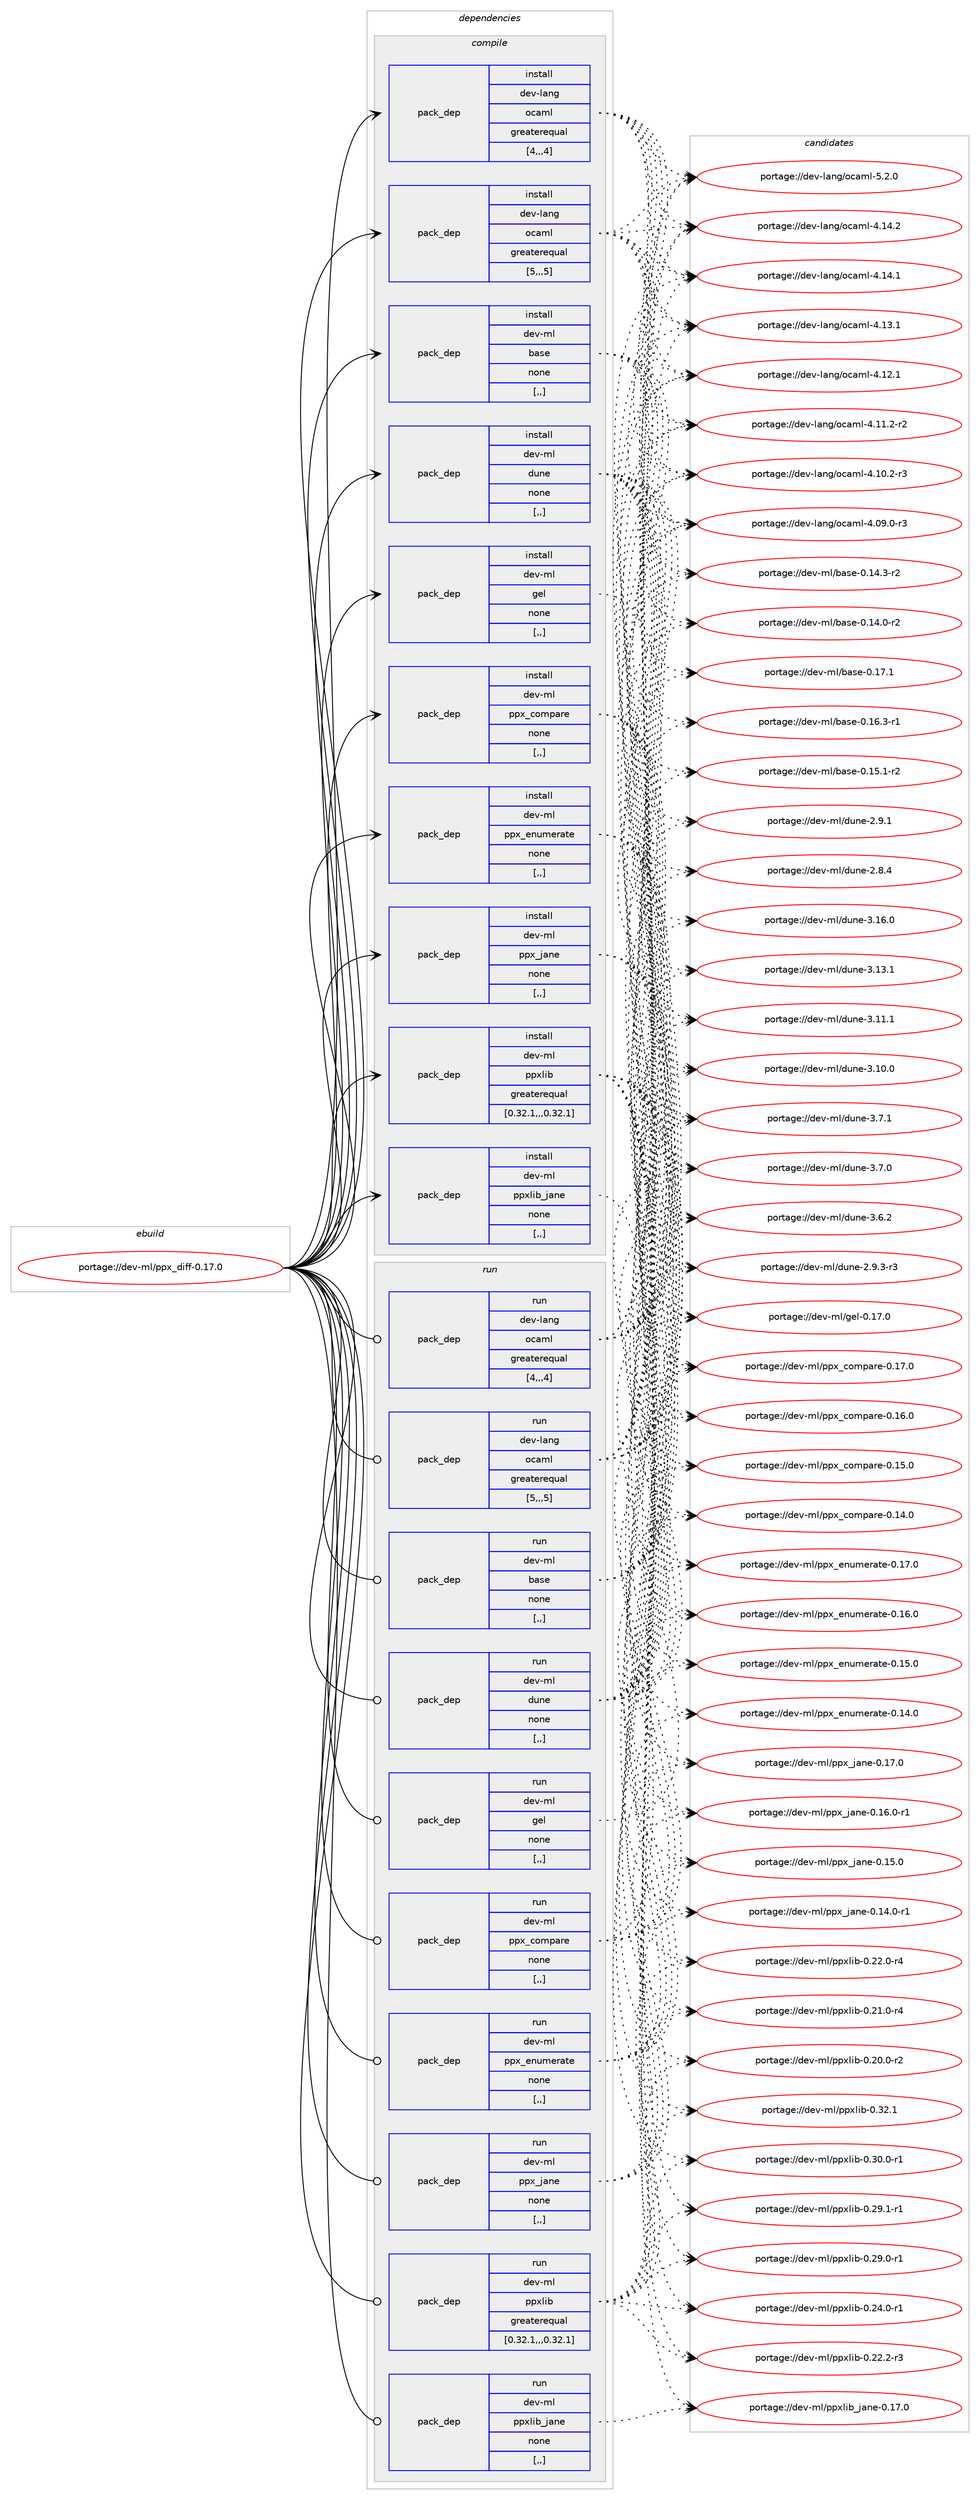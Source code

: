 digraph prolog {

# *************
# Graph options
# *************

newrank=true;
concentrate=true;
compound=true;
graph [rankdir=LR,fontname=Helvetica,fontsize=10,ranksep=1.5];#, ranksep=2.5, nodesep=0.2];
edge  [arrowhead=vee];
node  [fontname=Helvetica,fontsize=10];

# **********
# The ebuild
# **********

subgraph cluster_leftcol {
color=gray;
label=<<i>ebuild</i>>;
id [label="portage://dev-ml/ppx_diff-0.17.0", color=red, width=4, href="../dev-ml/ppx_diff-0.17.0.svg"];
}

# ****************
# The dependencies
# ****************

subgraph cluster_midcol {
color=gray;
label=<<i>dependencies</i>>;
subgraph cluster_compile {
fillcolor="#eeeeee";
style=filled;
label=<<i>compile</i>>;
subgraph pack91760 {
dependency122733 [label=<<TABLE BORDER="0" CELLBORDER="1" CELLSPACING="0" CELLPADDING="4" WIDTH="220"><TR><TD ROWSPAN="6" CELLPADDING="30">pack_dep</TD></TR><TR><TD WIDTH="110">install</TD></TR><TR><TD>dev-lang</TD></TR><TR><TD>ocaml</TD></TR><TR><TD>greaterequal</TD></TR><TR><TD>[4,,,4]</TD></TR></TABLE>>, shape=none, color=blue];
}
id:e -> dependency122733:w [weight=20,style="solid",arrowhead="vee"];
subgraph pack91761 {
dependency122734 [label=<<TABLE BORDER="0" CELLBORDER="1" CELLSPACING="0" CELLPADDING="4" WIDTH="220"><TR><TD ROWSPAN="6" CELLPADDING="30">pack_dep</TD></TR><TR><TD WIDTH="110">install</TD></TR><TR><TD>dev-lang</TD></TR><TR><TD>ocaml</TD></TR><TR><TD>greaterequal</TD></TR><TR><TD>[5,,,5]</TD></TR></TABLE>>, shape=none, color=blue];
}
id:e -> dependency122734:w [weight=20,style="solid",arrowhead="vee"];
subgraph pack91762 {
dependency122735 [label=<<TABLE BORDER="0" CELLBORDER="1" CELLSPACING="0" CELLPADDING="4" WIDTH="220"><TR><TD ROWSPAN="6" CELLPADDING="30">pack_dep</TD></TR><TR><TD WIDTH="110">install</TD></TR><TR><TD>dev-ml</TD></TR><TR><TD>base</TD></TR><TR><TD>none</TD></TR><TR><TD>[,,]</TD></TR></TABLE>>, shape=none, color=blue];
}
id:e -> dependency122735:w [weight=20,style="solid",arrowhead="vee"];
subgraph pack91763 {
dependency122736 [label=<<TABLE BORDER="0" CELLBORDER="1" CELLSPACING="0" CELLPADDING="4" WIDTH="220"><TR><TD ROWSPAN="6" CELLPADDING="30">pack_dep</TD></TR><TR><TD WIDTH="110">install</TD></TR><TR><TD>dev-ml</TD></TR><TR><TD>dune</TD></TR><TR><TD>none</TD></TR><TR><TD>[,,]</TD></TR></TABLE>>, shape=none, color=blue];
}
id:e -> dependency122736:w [weight=20,style="solid",arrowhead="vee"];
subgraph pack91764 {
dependency122737 [label=<<TABLE BORDER="0" CELLBORDER="1" CELLSPACING="0" CELLPADDING="4" WIDTH="220"><TR><TD ROWSPAN="6" CELLPADDING="30">pack_dep</TD></TR><TR><TD WIDTH="110">install</TD></TR><TR><TD>dev-ml</TD></TR><TR><TD>gel</TD></TR><TR><TD>none</TD></TR><TR><TD>[,,]</TD></TR></TABLE>>, shape=none, color=blue];
}
id:e -> dependency122737:w [weight=20,style="solid",arrowhead="vee"];
subgraph pack91765 {
dependency122738 [label=<<TABLE BORDER="0" CELLBORDER="1" CELLSPACING="0" CELLPADDING="4" WIDTH="220"><TR><TD ROWSPAN="6" CELLPADDING="30">pack_dep</TD></TR><TR><TD WIDTH="110">install</TD></TR><TR><TD>dev-ml</TD></TR><TR><TD>ppx_compare</TD></TR><TR><TD>none</TD></TR><TR><TD>[,,]</TD></TR></TABLE>>, shape=none, color=blue];
}
id:e -> dependency122738:w [weight=20,style="solid",arrowhead="vee"];
subgraph pack91766 {
dependency122739 [label=<<TABLE BORDER="0" CELLBORDER="1" CELLSPACING="0" CELLPADDING="4" WIDTH="220"><TR><TD ROWSPAN="6" CELLPADDING="30">pack_dep</TD></TR><TR><TD WIDTH="110">install</TD></TR><TR><TD>dev-ml</TD></TR><TR><TD>ppx_enumerate</TD></TR><TR><TD>none</TD></TR><TR><TD>[,,]</TD></TR></TABLE>>, shape=none, color=blue];
}
id:e -> dependency122739:w [weight=20,style="solid",arrowhead="vee"];
subgraph pack91767 {
dependency122740 [label=<<TABLE BORDER="0" CELLBORDER="1" CELLSPACING="0" CELLPADDING="4" WIDTH="220"><TR><TD ROWSPAN="6" CELLPADDING="30">pack_dep</TD></TR><TR><TD WIDTH="110">install</TD></TR><TR><TD>dev-ml</TD></TR><TR><TD>ppx_jane</TD></TR><TR><TD>none</TD></TR><TR><TD>[,,]</TD></TR></TABLE>>, shape=none, color=blue];
}
id:e -> dependency122740:w [weight=20,style="solid",arrowhead="vee"];
subgraph pack91768 {
dependency122741 [label=<<TABLE BORDER="0" CELLBORDER="1" CELLSPACING="0" CELLPADDING="4" WIDTH="220"><TR><TD ROWSPAN="6" CELLPADDING="30">pack_dep</TD></TR><TR><TD WIDTH="110">install</TD></TR><TR><TD>dev-ml</TD></TR><TR><TD>ppxlib</TD></TR><TR><TD>greaterequal</TD></TR><TR><TD>[0.32.1,,,0.32.1]</TD></TR></TABLE>>, shape=none, color=blue];
}
id:e -> dependency122741:w [weight=20,style="solid",arrowhead="vee"];
subgraph pack91769 {
dependency122742 [label=<<TABLE BORDER="0" CELLBORDER="1" CELLSPACING="0" CELLPADDING="4" WIDTH="220"><TR><TD ROWSPAN="6" CELLPADDING="30">pack_dep</TD></TR><TR><TD WIDTH="110">install</TD></TR><TR><TD>dev-ml</TD></TR><TR><TD>ppxlib_jane</TD></TR><TR><TD>none</TD></TR><TR><TD>[,,]</TD></TR></TABLE>>, shape=none, color=blue];
}
id:e -> dependency122742:w [weight=20,style="solid",arrowhead="vee"];
}
subgraph cluster_compileandrun {
fillcolor="#eeeeee";
style=filled;
label=<<i>compile and run</i>>;
}
subgraph cluster_run {
fillcolor="#eeeeee";
style=filled;
label=<<i>run</i>>;
subgraph pack91770 {
dependency122743 [label=<<TABLE BORDER="0" CELLBORDER="1" CELLSPACING="0" CELLPADDING="4" WIDTH="220"><TR><TD ROWSPAN="6" CELLPADDING="30">pack_dep</TD></TR><TR><TD WIDTH="110">run</TD></TR><TR><TD>dev-lang</TD></TR><TR><TD>ocaml</TD></TR><TR><TD>greaterequal</TD></TR><TR><TD>[4,,,4]</TD></TR></TABLE>>, shape=none, color=blue];
}
id:e -> dependency122743:w [weight=20,style="solid",arrowhead="odot"];
subgraph pack91771 {
dependency122744 [label=<<TABLE BORDER="0" CELLBORDER="1" CELLSPACING="0" CELLPADDING="4" WIDTH="220"><TR><TD ROWSPAN="6" CELLPADDING="30">pack_dep</TD></TR><TR><TD WIDTH="110">run</TD></TR><TR><TD>dev-lang</TD></TR><TR><TD>ocaml</TD></TR><TR><TD>greaterequal</TD></TR><TR><TD>[5,,,5]</TD></TR></TABLE>>, shape=none, color=blue];
}
id:e -> dependency122744:w [weight=20,style="solid",arrowhead="odot"];
subgraph pack91772 {
dependency122745 [label=<<TABLE BORDER="0" CELLBORDER="1" CELLSPACING="0" CELLPADDING="4" WIDTH="220"><TR><TD ROWSPAN="6" CELLPADDING="30">pack_dep</TD></TR><TR><TD WIDTH="110">run</TD></TR><TR><TD>dev-ml</TD></TR><TR><TD>base</TD></TR><TR><TD>none</TD></TR><TR><TD>[,,]</TD></TR></TABLE>>, shape=none, color=blue];
}
id:e -> dependency122745:w [weight=20,style="solid",arrowhead="odot"];
subgraph pack91773 {
dependency122746 [label=<<TABLE BORDER="0" CELLBORDER="1" CELLSPACING="0" CELLPADDING="4" WIDTH="220"><TR><TD ROWSPAN="6" CELLPADDING="30">pack_dep</TD></TR><TR><TD WIDTH="110">run</TD></TR><TR><TD>dev-ml</TD></TR><TR><TD>dune</TD></TR><TR><TD>none</TD></TR><TR><TD>[,,]</TD></TR></TABLE>>, shape=none, color=blue];
}
id:e -> dependency122746:w [weight=20,style="solid",arrowhead="odot"];
subgraph pack91774 {
dependency122747 [label=<<TABLE BORDER="0" CELLBORDER="1" CELLSPACING="0" CELLPADDING="4" WIDTH="220"><TR><TD ROWSPAN="6" CELLPADDING="30">pack_dep</TD></TR><TR><TD WIDTH="110">run</TD></TR><TR><TD>dev-ml</TD></TR><TR><TD>gel</TD></TR><TR><TD>none</TD></TR><TR><TD>[,,]</TD></TR></TABLE>>, shape=none, color=blue];
}
id:e -> dependency122747:w [weight=20,style="solid",arrowhead="odot"];
subgraph pack91775 {
dependency122748 [label=<<TABLE BORDER="0" CELLBORDER="1" CELLSPACING="0" CELLPADDING="4" WIDTH="220"><TR><TD ROWSPAN="6" CELLPADDING="30">pack_dep</TD></TR><TR><TD WIDTH="110">run</TD></TR><TR><TD>dev-ml</TD></TR><TR><TD>ppx_compare</TD></TR><TR><TD>none</TD></TR><TR><TD>[,,]</TD></TR></TABLE>>, shape=none, color=blue];
}
id:e -> dependency122748:w [weight=20,style="solid",arrowhead="odot"];
subgraph pack91776 {
dependency122749 [label=<<TABLE BORDER="0" CELLBORDER="1" CELLSPACING="0" CELLPADDING="4" WIDTH="220"><TR><TD ROWSPAN="6" CELLPADDING="30">pack_dep</TD></TR><TR><TD WIDTH="110">run</TD></TR><TR><TD>dev-ml</TD></TR><TR><TD>ppx_enumerate</TD></TR><TR><TD>none</TD></TR><TR><TD>[,,]</TD></TR></TABLE>>, shape=none, color=blue];
}
id:e -> dependency122749:w [weight=20,style="solid",arrowhead="odot"];
subgraph pack91777 {
dependency122750 [label=<<TABLE BORDER="0" CELLBORDER="1" CELLSPACING="0" CELLPADDING="4" WIDTH="220"><TR><TD ROWSPAN="6" CELLPADDING="30">pack_dep</TD></TR><TR><TD WIDTH="110">run</TD></TR><TR><TD>dev-ml</TD></TR><TR><TD>ppx_jane</TD></TR><TR><TD>none</TD></TR><TR><TD>[,,]</TD></TR></TABLE>>, shape=none, color=blue];
}
id:e -> dependency122750:w [weight=20,style="solid",arrowhead="odot"];
subgraph pack91778 {
dependency122751 [label=<<TABLE BORDER="0" CELLBORDER="1" CELLSPACING="0" CELLPADDING="4" WIDTH="220"><TR><TD ROWSPAN="6" CELLPADDING="30">pack_dep</TD></TR><TR><TD WIDTH="110">run</TD></TR><TR><TD>dev-ml</TD></TR><TR><TD>ppxlib</TD></TR><TR><TD>greaterequal</TD></TR><TR><TD>[0.32.1,,,0.32.1]</TD></TR></TABLE>>, shape=none, color=blue];
}
id:e -> dependency122751:w [weight=20,style="solid",arrowhead="odot"];
subgraph pack91779 {
dependency122752 [label=<<TABLE BORDER="0" CELLBORDER="1" CELLSPACING="0" CELLPADDING="4" WIDTH="220"><TR><TD ROWSPAN="6" CELLPADDING="30">pack_dep</TD></TR><TR><TD WIDTH="110">run</TD></TR><TR><TD>dev-ml</TD></TR><TR><TD>ppxlib_jane</TD></TR><TR><TD>none</TD></TR><TR><TD>[,,]</TD></TR></TABLE>>, shape=none, color=blue];
}
id:e -> dependency122752:w [weight=20,style="solid",arrowhead="odot"];
}
}

# **************
# The candidates
# **************

subgraph cluster_choices {
rank=same;
color=gray;
label=<<i>candidates</i>>;

subgraph choice91760 {
color=black;
nodesep=1;
choice1001011184510897110103471119997109108455346504648 [label="portage://dev-lang/ocaml-5.2.0", color=red, width=4,href="../dev-lang/ocaml-5.2.0.svg"];
choice100101118451089711010347111999710910845524649524650 [label="portage://dev-lang/ocaml-4.14.2", color=red, width=4,href="../dev-lang/ocaml-4.14.2.svg"];
choice100101118451089711010347111999710910845524649524649 [label="portage://dev-lang/ocaml-4.14.1", color=red, width=4,href="../dev-lang/ocaml-4.14.1.svg"];
choice100101118451089711010347111999710910845524649514649 [label="portage://dev-lang/ocaml-4.13.1", color=red, width=4,href="../dev-lang/ocaml-4.13.1.svg"];
choice100101118451089711010347111999710910845524649504649 [label="portage://dev-lang/ocaml-4.12.1", color=red, width=4,href="../dev-lang/ocaml-4.12.1.svg"];
choice1001011184510897110103471119997109108455246494946504511450 [label="portage://dev-lang/ocaml-4.11.2-r2", color=red, width=4,href="../dev-lang/ocaml-4.11.2-r2.svg"];
choice1001011184510897110103471119997109108455246494846504511451 [label="portage://dev-lang/ocaml-4.10.2-r3", color=red, width=4,href="../dev-lang/ocaml-4.10.2-r3.svg"];
choice1001011184510897110103471119997109108455246485746484511451 [label="portage://dev-lang/ocaml-4.09.0-r3", color=red, width=4,href="../dev-lang/ocaml-4.09.0-r3.svg"];
dependency122733:e -> choice1001011184510897110103471119997109108455346504648:w [style=dotted,weight="100"];
dependency122733:e -> choice100101118451089711010347111999710910845524649524650:w [style=dotted,weight="100"];
dependency122733:e -> choice100101118451089711010347111999710910845524649524649:w [style=dotted,weight="100"];
dependency122733:e -> choice100101118451089711010347111999710910845524649514649:w [style=dotted,weight="100"];
dependency122733:e -> choice100101118451089711010347111999710910845524649504649:w [style=dotted,weight="100"];
dependency122733:e -> choice1001011184510897110103471119997109108455246494946504511450:w [style=dotted,weight="100"];
dependency122733:e -> choice1001011184510897110103471119997109108455246494846504511451:w [style=dotted,weight="100"];
dependency122733:e -> choice1001011184510897110103471119997109108455246485746484511451:w [style=dotted,weight="100"];
}
subgraph choice91761 {
color=black;
nodesep=1;
choice1001011184510897110103471119997109108455346504648 [label="portage://dev-lang/ocaml-5.2.0", color=red, width=4,href="../dev-lang/ocaml-5.2.0.svg"];
choice100101118451089711010347111999710910845524649524650 [label="portage://dev-lang/ocaml-4.14.2", color=red, width=4,href="../dev-lang/ocaml-4.14.2.svg"];
choice100101118451089711010347111999710910845524649524649 [label="portage://dev-lang/ocaml-4.14.1", color=red, width=4,href="../dev-lang/ocaml-4.14.1.svg"];
choice100101118451089711010347111999710910845524649514649 [label="portage://dev-lang/ocaml-4.13.1", color=red, width=4,href="../dev-lang/ocaml-4.13.1.svg"];
choice100101118451089711010347111999710910845524649504649 [label="portage://dev-lang/ocaml-4.12.1", color=red, width=4,href="../dev-lang/ocaml-4.12.1.svg"];
choice1001011184510897110103471119997109108455246494946504511450 [label="portage://dev-lang/ocaml-4.11.2-r2", color=red, width=4,href="../dev-lang/ocaml-4.11.2-r2.svg"];
choice1001011184510897110103471119997109108455246494846504511451 [label="portage://dev-lang/ocaml-4.10.2-r3", color=red, width=4,href="../dev-lang/ocaml-4.10.2-r3.svg"];
choice1001011184510897110103471119997109108455246485746484511451 [label="portage://dev-lang/ocaml-4.09.0-r3", color=red, width=4,href="../dev-lang/ocaml-4.09.0-r3.svg"];
dependency122734:e -> choice1001011184510897110103471119997109108455346504648:w [style=dotted,weight="100"];
dependency122734:e -> choice100101118451089711010347111999710910845524649524650:w [style=dotted,weight="100"];
dependency122734:e -> choice100101118451089711010347111999710910845524649524649:w [style=dotted,weight="100"];
dependency122734:e -> choice100101118451089711010347111999710910845524649514649:w [style=dotted,weight="100"];
dependency122734:e -> choice100101118451089711010347111999710910845524649504649:w [style=dotted,weight="100"];
dependency122734:e -> choice1001011184510897110103471119997109108455246494946504511450:w [style=dotted,weight="100"];
dependency122734:e -> choice1001011184510897110103471119997109108455246494846504511451:w [style=dotted,weight="100"];
dependency122734:e -> choice1001011184510897110103471119997109108455246485746484511451:w [style=dotted,weight="100"];
}
subgraph choice91762 {
color=black;
nodesep=1;
choice1001011184510910847989711510145484649554649 [label="portage://dev-ml/base-0.17.1", color=red, width=4,href="../dev-ml/base-0.17.1.svg"];
choice10010111845109108479897115101454846495446514511449 [label="portage://dev-ml/base-0.16.3-r1", color=red, width=4,href="../dev-ml/base-0.16.3-r1.svg"];
choice10010111845109108479897115101454846495346494511450 [label="portage://dev-ml/base-0.15.1-r2", color=red, width=4,href="../dev-ml/base-0.15.1-r2.svg"];
choice10010111845109108479897115101454846495246514511450 [label="portage://dev-ml/base-0.14.3-r2", color=red, width=4,href="../dev-ml/base-0.14.3-r2.svg"];
choice10010111845109108479897115101454846495246484511450 [label="portage://dev-ml/base-0.14.0-r2", color=red, width=4,href="../dev-ml/base-0.14.0-r2.svg"];
dependency122735:e -> choice1001011184510910847989711510145484649554649:w [style=dotted,weight="100"];
dependency122735:e -> choice10010111845109108479897115101454846495446514511449:w [style=dotted,weight="100"];
dependency122735:e -> choice10010111845109108479897115101454846495346494511450:w [style=dotted,weight="100"];
dependency122735:e -> choice10010111845109108479897115101454846495246514511450:w [style=dotted,weight="100"];
dependency122735:e -> choice10010111845109108479897115101454846495246484511450:w [style=dotted,weight="100"];
}
subgraph choice91763 {
color=black;
nodesep=1;
choice100101118451091084710011711010145514649544648 [label="portage://dev-ml/dune-3.16.0", color=red, width=4,href="../dev-ml/dune-3.16.0.svg"];
choice100101118451091084710011711010145514649514649 [label="portage://dev-ml/dune-3.13.1", color=red, width=4,href="../dev-ml/dune-3.13.1.svg"];
choice100101118451091084710011711010145514649494649 [label="portage://dev-ml/dune-3.11.1", color=red, width=4,href="../dev-ml/dune-3.11.1.svg"];
choice100101118451091084710011711010145514649484648 [label="portage://dev-ml/dune-3.10.0", color=red, width=4,href="../dev-ml/dune-3.10.0.svg"];
choice1001011184510910847100117110101455146554649 [label="portage://dev-ml/dune-3.7.1", color=red, width=4,href="../dev-ml/dune-3.7.1.svg"];
choice1001011184510910847100117110101455146554648 [label="portage://dev-ml/dune-3.7.0", color=red, width=4,href="../dev-ml/dune-3.7.0.svg"];
choice1001011184510910847100117110101455146544650 [label="portage://dev-ml/dune-3.6.2", color=red, width=4,href="../dev-ml/dune-3.6.2.svg"];
choice10010111845109108471001171101014550465746514511451 [label="portage://dev-ml/dune-2.9.3-r3", color=red, width=4,href="../dev-ml/dune-2.9.3-r3.svg"];
choice1001011184510910847100117110101455046574649 [label="portage://dev-ml/dune-2.9.1", color=red, width=4,href="../dev-ml/dune-2.9.1.svg"];
choice1001011184510910847100117110101455046564652 [label="portage://dev-ml/dune-2.8.4", color=red, width=4,href="../dev-ml/dune-2.8.4.svg"];
dependency122736:e -> choice100101118451091084710011711010145514649544648:w [style=dotted,weight="100"];
dependency122736:e -> choice100101118451091084710011711010145514649514649:w [style=dotted,weight="100"];
dependency122736:e -> choice100101118451091084710011711010145514649494649:w [style=dotted,weight="100"];
dependency122736:e -> choice100101118451091084710011711010145514649484648:w [style=dotted,weight="100"];
dependency122736:e -> choice1001011184510910847100117110101455146554649:w [style=dotted,weight="100"];
dependency122736:e -> choice1001011184510910847100117110101455146554648:w [style=dotted,weight="100"];
dependency122736:e -> choice1001011184510910847100117110101455146544650:w [style=dotted,weight="100"];
dependency122736:e -> choice10010111845109108471001171101014550465746514511451:w [style=dotted,weight="100"];
dependency122736:e -> choice1001011184510910847100117110101455046574649:w [style=dotted,weight="100"];
dependency122736:e -> choice1001011184510910847100117110101455046564652:w [style=dotted,weight="100"];
}
subgraph choice91764 {
color=black;
nodesep=1;
choice100101118451091084710310110845484649554648 [label="portage://dev-ml/gel-0.17.0", color=red, width=4,href="../dev-ml/gel-0.17.0.svg"];
dependency122737:e -> choice100101118451091084710310110845484649554648:w [style=dotted,weight="100"];
}
subgraph choice91765 {
color=black;
nodesep=1;
choice100101118451091084711211212095991111091129711410145484649554648 [label="portage://dev-ml/ppx_compare-0.17.0", color=red, width=4,href="../dev-ml/ppx_compare-0.17.0.svg"];
choice100101118451091084711211212095991111091129711410145484649544648 [label="portage://dev-ml/ppx_compare-0.16.0", color=red, width=4,href="../dev-ml/ppx_compare-0.16.0.svg"];
choice100101118451091084711211212095991111091129711410145484649534648 [label="portage://dev-ml/ppx_compare-0.15.0", color=red, width=4,href="../dev-ml/ppx_compare-0.15.0.svg"];
choice100101118451091084711211212095991111091129711410145484649524648 [label="portage://dev-ml/ppx_compare-0.14.0", color=red, width=4,href="../dev-ml/ppx_compare-0.14.0.svg"];
dependency122738:e -> choice100101118451091084711211212095991111091129711410145484649554648:w [style=dotted,weight="100"];
dependency122738:e -> choice100101118451091084711211212095991111091129711410145484649544648:w [style=dotted,weight="100"];
dependency122738:e -> choice100101118451091084711211212095991111091129711410145484649534648:w [style=dotted,weight="100"];
dependency122738:e -> choice100101118451091084711211212095991111091129711410145484649524648:w [style=dotted,weight="100"];
}
subgraph choice91766 {
color=black;
nodesep=1;
choice1001011184510910847112112120951011101171091011149711610145484649554648 [label="portage://dev-ml/ppx_enumerate-0.17.0", color=red, width=4,href="../dev-ml/ppx_enumerate-0.17.0.svg"];
choice1001011184510910847112112120951011101171091011149711610145484649544648 [label="portage://dev-ml/ppx_enumerate-0.16.0", color=red, width=4,href="../dev-ml/ppx_enumerate-0.16.0.svg"];
choice1001011184510910847112112120951011101171091011149711610145484649534648 [label="portage://dev-ml/ppx_enumerate-0.15.0", color=red, width=4,href="../dev-ml/ppx_enumerate-0.15.0.svg"];
choice1001011184510910847112112120951011101171091011149711610145484649524648 [label="portage://dev-ml/ppx_enumerate-0.14.0", color=red, width=4,href="../dev-ml/ppx_enumerate-0.14.0.svg"];
dependency122739:e -> choice1001011184510910847112112120951011101171091011149711610145484649554648:w [style=dotted,weight="100"];
dependency122739:e -> choice1001011184510910847112112120951011101171091011149711610145484649544648:w [style=dotted,weight="100"];
dependency122739:e -> choice1001011184510910847112112120951011101171091011149711610145484649534648:w [style=dotted,weight="100"];
dependency122739:e -> choice1001011184510910847112112120951011101171091011149711610145484649524648:w [style=dotted,weight="100"];
}
subgraph choice91767 {
color=black;
nodesep=1;
choice1001011184510910847112112120951069711010145484649554648 [label="portage://dev-ml/ppx_jane-0.17.0", color=red, width=4,href="../dev-ml/ppx_jane-0.17.0.svg"];
choice10010111845109108471121121209510697110101454846495446484511449 [label="portage://dev-ml/ppx_jane-0.16.0-r1", color=red, width=4,href="../dev-ml/ppx_jane-0.16.0-r1.svg"];
choice1001011184510910847112112120951069711010145484649534648 [label="portage://dev-ml/ppx_jane-0.15.0", color=red, width=4,href="../dev-ml/ppx_jane-0.15.0.svg"];
choice10010111845109108471121121209510697110101454846495246484511449 [label="portage://dev-ml/ppx_jane-0.14.0-r1", color=red, width=4,href="../dev-ml/ppx_jane-0.14.0-r1.svg"];
dependency122740:e -> choice1001011184510910847112112120951069711010145484649554648:w [style=dotted,weight="100"];
dependency122740:e -> choice10010111845109108471121121209510697110101454846495446484511449:w [style=dotted,weight="100"];
dependency122740:e -> choice1001011184510910847112112120951069711010145484649534648:w [style=dotted,weight="100"];
dependency122740:e -> choice10010111845109108471121121209510697110101454846495246484511449:w [style=dotted,weight="100"];
}
subgraph choice91768 {
color=black;
nodesep=1;
choice10010111845109108471121121201081059845484651504649 [label="portage://dev-ml/ppxlib-0.32.1", color=red, width=4,href="../dev-ml/ppxlib-0.32.1.svg"];
choice100101118451091084711211212010810598454846514846484511449 [label="portage://dev-ml/ppxlib-0.30.0-r1", color=red, width=4,href="../dev-ml/ppxlib-0.30.0-r1.svg"];
choice100101118451091084711211212010810598454846505746494511449 [label="portage://dev-ml/ppxlib-0.29.1-r1", color=red, width=4,href="../dev-ml/ppxlib-0.29.1-r1.svg"];
choice100101118451091084711211212010810598454846505746484511449 [label="portage://dev-ml/ppxlib-0.29.0-r1", color=red, width=4,href="../dev-ml/ppxlib-0.29.0-r1.svg"];
choice100101118451091084711211212010810598454846505246484511449 [label="portage://dev-ml/ppxlib-0.24.0-r1", color=red, width=4,href="../dev-ml/ppxlib-0.24.0-r1.svg"];
choice100101118451091084711211212010810598454846505046504511451 [label="portage://dev-ml/ppxlib-0.22.2-r3", color=red, width=4,href="../dev-ml/ppxlib-0.22.2-r3.svg"];
choice100101118451091084711211212010810598454846505046484511452 [label="portage://dev-ml/ppxlib-0.22.0-r4", color=red, width=4,href="../dev-ml/ppxlib-0.22.0-r4.svg"];
choice100101118451091084711211212010810598454846504946484511452 [label="portage://dev-ml/ppxlib-0.21.0-r4", color=red, width=4,href="../dev-ml/ppxlib-0.21.0-r4.svg"];
choice100101118451091084711211212010810598454846504846484511450 [label="portage://dev-ml/ppxlib-0.20.0-r2", color=red, width=4,href="../dev-ml/ppxlib-0.20.0-r2.svg"];
dependency122741:e -> choice10010111845109108471121121201081059845484651504649:w [style=dotted,weight="100"];
dependency122741:e -> choice100101118451091084711211212010810598454846514846484511449:w [style=dotted,weight="100"];
dependency122741:e -> choice100101118451091084711211212010810598454846505746494511449:w [style=dotted,weight="100"];
dependency122741:e -> choice100101118451091084711211212010810598454846505746484511449:w [style=dotted,weight="100"];
dependency122741:e -> choice100101118451091084711211212010810598454846505246484511449:w [style=dotted,weight="100"];
dependency122741:e -> choice100101118451091084711211212010810598454846505046504511451:w [style=dotted,weight="100"];
dependency122741:e -> choice100101118451091084711211212010810598454846505046484511452:w [style=dotted,weight="100"];
dependency122741:e -> choice100101118451091084711211212010810598454846504946484511452:w [style=dotted,weight="100"];
dependency122741:e -> choice100101118451091084711211212010810598454846504846484511450:w [style=dotted,weight="100"];
}
subgraph choice91769 {
color=black;
nodesep=1;
choice100101118451091084711211212010810598951069711010145484649554648 [label="portage://dev-ml/ppxlib_jane-0.17.0", color=red, width=4,href="../dev-ml/ppxlib_jane-0.17.0.svg"];
dependency122742:e -> choice100101118451091084711211212010810598951069711010145484649554648:w [style=dotted,weight="100"];
}
subgraph choice91770 {
color=black;
nodesep=1;
choice1001011184510897110103471119997109108455346504648 [label="portage://dev-lang/ocaml-5.2.0", color=red, width=4,href="../dev-lang/ocaml-5.2.0.svg"];
choice100101118451089711010347111999710910845524649524650 [label="portage://dev-lang/ocaml-4.14.2", color=red, width=4,href="../dev-lang/ocaml-4.14.2.svg"];
choice100101118451089711010347111999710910845524649524649 [label="portage://dev-lang/ocaml-4.14.1", color=red, width=4,href="../dev-lang/ocaml-4.14.1.svg"];
choice100101118451089711010347111999710910845524649514649 [label="portage://dev-lang/ocaml-4.13.1", color=red, width=4,href="../dev-lang/ocaml-4.13.1.svg"];
choice100101118451089711010347111999710910845524649504649 [label="portage://dev-lang/ocaml-4.12.1", color=red, width=4,href="../dev-lang/ocaml-4.12.1.svg"];
choice1001011184510897110103471119997109108455246494946504511450 [label="portage://dev-lang/ocaml-4.11.2-r2", color=red, width=4,href="../dev-lang/ocaml-4.11.2-r2.svg"];
choice1001011184510897110103471119997109108455246494846504511451 [label="portage://dev-lang/ocaml-4.10.2-r3", color=red, width=4,href="../dev-lang/ocaml-4.10.2-r3.svg"];
choice1001011184510897110103471119997109108455246485746484511451 [label="portage://dev-lang/ocaml-4.09.0-r3", color=red, width=4,href="../dev-lang/ocaml-4.09.0-r3.svg"];
dependency122743:e -> choice1001011184510897110103471119997109108455346504648:w [style=dotted,weight="100"];
dependency122743:e -> choice100101118451089711010347111999710910845524649524650:w [style=dotted,weight="100"];
dependency122743:e -> choice100101118451089711010347111999710910845524649524649:w [style=dotted,weight="100"];
dependency122743:e -> choice100101118451089711010347111999710910845524649514649:w [style=dotted,weight="100"];
dependency122743:e -> choice100101118451089711010347111999710910845524649504649:w [style=dotted,weight="100"];
dependency122743:e -> choice1001011184510897110103471119997109108455246494946504511450:w [style=dotted,weight="100"];
dependency122743:e -> choice1001011184510897110103471119997109108455246494846504511451:w [style=dotted,weight="100"];
dependency122743:e -> choice1001011184510897110103471119997109108455246485746484511451:w [style=dotted,weight="100"];
}
subgraph choice91771 {
color=black;
nodesep=1;
choice1001011184510897110103471119997109108455346504648 [label="portage://dev-lang/ocaml-5.2.0", color=red, width=4,href="../dev-lang/ocaml-5.2.0.svg"];
choice100101118451089711010347111999710910845524649524650 [label="portage://dev-lang/ocaml-4.14.2", color=red, width=4,href="../dev-lang/ocaml-4.14.2.svg"];
choice100101118451089711010347111999710910845524649524649 [label="portage://dev-lang/ocaml-4.14.1", color=red, width=4,href="../dev-lang/ocaml-4.14.1.svg"];
choice100101118451089711010347111999710910845524649514649 [label="portage://dev-lang/ocaml-4.13.1", color=red, width=4,href="../dev-lang/ocaml-4.13.1.svg"];
choice100101118451089711010347111999710910845524649504649 [label="portage://dev-lang/ocaml-4.12.1", color=red, width=4,href="../dev-lang/ocaml-4.12.1.svg"];
choice1001011184510897110103471119997109108455246494946504511450 [label="portage://dev-lang/ocaml-4.11.2-r2", color=red, width=4,href="../dev-lang/ocaml-4.11.2-r2.svg"];
choice1001011184510897110103471119997109108455246494846504511451 [label="portage://dev-lang/ocaml-4.10.2-r3", color=red, width=4,href="../dev-lang/ocaml-4.10.2-r3.svg"];
choice1001011184510897110103471119997109108455246485746484511451 [label="portage://dev-lang/ocaml-4.09.0-r3", color=red, width=4,href="../dev-lang/ocaml-4.09.0-r3.svg"];
dependency122744:e -> choice1001011184510897110103471119997109108455346504648:w [style=dotted,weight="100"];
dependency122744:e -> choice100101118451089711010347111999710910845524649524650:w [style=dotted,weight="100"];
dependency122744:e -> choice100101118451089711010347111999710910845524649524649:w [style=dotted,weight="100"];
dependency122744:e -> choice100101118451089711010347111999710910845524649514649:w [style=dotted,weight="100"];
dependency122744:e -> choice100101118451089711010347111999710910845524649504649:w [style=dotted,weight="100"];
dependency122744:e -> choice1001011184510897110103471119997109108455246494946504511450:w [style=dotted,weight="100"];
dependency122744:e -> choice1001011184510897110103471119997109108455246494846504511451:w [style=dotted,weight="100"];
dependency122744:e -> choice1001011184510897110103471119997109108455246485746484511451:w [style=dotted,weight="100"];
}
subgraph choice91772 {
color=black;
nodesep=1;
choice1001011184510910847989711510145484649554649 [label="portage://dev-ml/base-0.17.1", color=red, width=4,href="../dev-ml/base-0.17.1.svg"];
choice10010111845109108479897115101454846495446514511449 [label="portage://dev-ml/base-0.16.3-r1", color=red, width=4,href="../dev-ml/base-0.16.3-r1.svg"];
choice10010111845109108479897115101454846495346494511450 [label="portage://dev-ml/base-0.15.1-r2", color=red, width=4,href="../dev-ml/base-0.15.1-r2.svg"];
choice10010111845109108479897115101454846495246514511450 [label="portage://dev-ml/base-0.14.3-r2", color=red, width=4,href="../dev-ml/base-0.14.3-r2.svg"];
choice10010111845109108479897115101454846495246484511450 [label="portage://dev-ml/base-0.14.0-r2", color=red, width=4,href="../dev-ml/base-0.14.0-r2.svg"];
dependency122745:e -> choice1001011184510910847989711510145484649554649:w [style=dotted,weight="100"];
dependency122745:e -> choice10010111845109108479897115101454846495446514511449:w [style=dotted,weight="100"];
dependency122745:e -> choice10010111845109108479897115101454846495346494511450:w [style=dotted,weight="100"];
dependency122745:e -> choice10010111845109108479897115101454846495246514511450:w [style=dotted,weight="100"];
dependency122745:e -> choice10010111845109108479897115101454846495246484511450:w [style=dotted,weight="100"];
}
subgraph choice91773 {
color=black;
nodesep=1;
choice100101118451091084710011711010145514649544648 [label="portage://dev-ml/dune-3.16.0", color=red, width=4,href="../dev-ml/dune-3.16.0.svg"];
choice100101118451091084710011711010145514649514649 [label="portage://dev-ml/dune-3.13.1", color=red, width=4,href="../dev-ml/dune-3.13.1.svg"];
choice100101118451091084710011711010145514649494649 [label="portage://dev-ml/dune-3.11.1", color=red, width=4,href="../dev-ml/dune-3.11.1.svg"];
choice100101118451091084710011711010145514649484648 [label="portage://dev-ml/dune-3.10.0", color=red, width=4,href="../dev-ml/dune-3.10.0.svg"];
choice1001011184510910847100117110101455146554649 [label="portage://dev-ml/dune-3.7.1", color=red, width=4,href="../dev-ml/dune-3.7.1.svg"];
choice1001011184510910847100117110101455146554648 [label="portage://dev-ml/dune-3.7.0", color=red, width=4,href="../dev-ml/dune-3.7.0.svg"];
choice1001011184510910847100117110101455146544650 [label="portage://dev-ml/dune-3.6.2", color=red, width=4,href="../dev-ml/dune-3.6.2.svg"];
choice10010111845109108471001171101014550465746514511451 [label="portage://dev-ml/dune-2.9.3-r3", color=red, width=4,href="../dev-ml/dune-2.9.3-r3.svg"];
choice1001011184510910847100117110101455046574649 [label="portage://dev-ml/dune-2.9.1", color=red, width=4,href="../dev-ml/dune-2.9.1.svg"];
choice1001011184510910847100117110101455046564652 [label="portage://dev-ml/dune-2.8.4", color=red, width=4,href="../dev-ml/dune-2.8.4.svg"];
dependency122746:e -> choice100101118451091084710011711010145514649544648:w [style=dotted,weight="100"];
dependency122746:e -> choice100101118451091084710011711010145514649514649:w [style=dotted,weight="100"];
dependency122746:e -> choice100101118451091084710011711010145514649494649:w [style=dotted,weight="100"];
dependency122746:e -> choice100101118451091084710011711010145514649484648:w [style=dotted,weight="100"];
dependency122746:e -> choice1001011184510910847100117110101455146554649:w [style=dotted,weight="100"];
dependency122746:e -> choice1001011184510910847100117110101455146554648:w [style=dotted,weight="100"];
dependency122746:e -> choice1001011184510910847100117110101455146544650:w [style=dotted,weight="100"];
dependency122746:e -> choice10010111845109108471001171101014550465746514511451:w [style=dotted,weight="100"];
dependency122746:e -> choice1001011184510910847100117110101455046574649:w [style=dotted,weight="100"];
dependency122746:e -> choice1001011184510910847100117110101455046564652:w [style=dotted,weight="100"];
}
subgraph choice91774 {
color=black;
nodesep=1;
choice100101118451091084710310110845484649554648 [label="portage://dev-ml/gel-0.17.0", color=red, width=4,href="../dev-ml/gel-0.17.0.svg"];
dependency122747:e -> choice100101118451091084710310110845484649554648:w [style=dotted,weight="100"];
}
subgraph choice91775 {
color=black;
nodesep=1;
choice100101118451091084711211212095991111091129711410145484649554648 [label="portage://dev-ml/ppx_compare-0.17.0", color=red, width=4,href="../dev-ml/ppx_compare-0.17.0.svg"];
choice100101118451091084711211212095991111091129711410145484649544648 [label="portage://dev-ml/ppx_compare-0.16.0", color=red, width=4,href="../dev-ml/ppx_compare-0.16.0.svg"];
choice100101118451091084711211212095991111091129711410145484649534648 [label="portage://dev-ml/ppx_compare-0.15.0", color=red, width=4,href="../dev-ml/ppx_compare-0.15.0.svg"];
choice100101118451091084711211212095991111091129711410145484649524648 [label="portage://dev-ml/ppx_compare-0.14.0", color=red, width=4,href="../dev-ml/ppx_compare-0.14.0.svg"];
dependency122748:e -> choice100101118451091084711211212095991111091129711410145484649554648:w [style=dotted,weight="100"];
dependency122748:e -> choice100101118451091084711211212095991111091129711410145484649544648:w [style=dotted,weight="100"];
dependency122748:e -> choice100101118451091084711211212095991111091129711410145484649534648:w [style=dotted,weight="100"];
dependency122748:e -> choice100101118451091084711211212095991111091129711410145484649524648:w [style=dotted,weight="100"];
}
subgraph choice91776 {
color=black;
nodesep=1;
choice1001011184510910847112112120951011101171091011149711610145484649554648 [label="portage://dev-ml/ppx_enumerate-0.17.0", color=red, width=4,href="../dev-ml/ppx_enumerate-0.17.0.svg"];
choice1001011184510910847112112120951011101171091011149711610145484649544648 [label="portage://dev-ml/ppx_enumerate-0.16.0", color=red, width=4,href="../dev-ml/ppx_enumerate-0.16.0.svg"];
choice1001011184510910847112112120951011101171091011149711610145484649534648 [label="portage://dev-ml/ppx_enumerate-0.15.0", color=red, width=4,href="../dev-ml/ppx_enumerate-0.15.0.svg"];
choice1001011184510910847112112120951011101171091011149711610145484649524648 [label="portage://dev-ml/ppx_enumerate-0.14.0", color=red, width=4,href="../dev-ml/ppx_enumerate-0.14.0.svg"];
dependency122749:e -> choice1001011184510910847112112120951011101171091011149711610145484649554648:w [style=dotted,weight="100"];
dependency122749:e -> choice1001011184510910847112112120951011101171091011149711610145484649544648:w [style=dotted,weight="100"];
dependency122749:e -> choice1001011184510910847112112120951011101171091011149711610145484649534648:w [style=dotted,weight="100"];
dependency122749:e -> choice1001011184510910847112112120951011101171091011149711610145484649524648:w [style=dotted,weight="100"];
}
subgraph choice91777 {
color=black;
nodesep=1;
choice1001011184510910847112112120951069711010145484649554648 [label="portage://dev-ml/ppx_jane-0.17.0", color=red, width=4,href="../dev-ml/ppx_jane-0.17.0.svg"];
choice10010111845109108471121121209510697110101454846495446484511449 [label="portage://dev-ml/ppx_jane-0.16.0-r1", color=red, width=4,href="../dev-ml/ppx_jane-0.16.0-r1.svg"];
choice1001011184510910847112112120951069711010145484649534648 [label="portage://dev-ml/ppx_jane-0.15.0", color=red, width=4,href="../dev-ml/ppx_jane-0.15.0.svg"];
choice10010111845109108471121121209510697110101454846495246484511449 [label="portage://dev-ml/ppx_jane-0.14.0-r1", color=red, width=4,href="../dev-ml/ppx_jane-0.14.0-r1.svg"];
dependency122750:e -> choice1001011184510910847112112120951069711010145484649554648:w [style=dotted,weight="100"];
dependency122750:e -> choice10010111845109108471121121209510697110101454846495446484511449:w [style=dotted,weight="100"];
dependency122750:e -> choice1001011184510910847112112120951069711010145484649534648:w [style=dotted,weight="100"];
dependency122750:e -> choice10010111845109108471121121209510697110101454846495246484511449:w [style=dotted,weight="100"];
}
subgraph choice91778 {
color=black;
nodesep=1;
choice10010111845109108471121121201081059845484651504649 [label="portage://dev-ml/ppxlib-0.32.1", color=red, width=4,href="../dev-ml/ppxlib-0.32.1.svg"];
choice100101118451091084711211212010810598454846514846484511449 [label="portage://dev-ml/ppxlib-0.30.0-r1", color=red, width=4,href="../dev-ml/ppxlib-0.30.0-r1.svg"];
choice100101118451091084711211212010810598454846505746494511449 [label="portage://dev-ml/ppxlib-0.29.1-r1", color=red, width=4,href="../dev-ml/ppxlib-0.29.1-r1.svg"];
choice100101118451091084711211212010810598454846505746484511449 [label="portage://dev-ml/ppxlib-0.29.0-r1", color=red, width=4,href="../dev-ml/ppxlib-0.29.0-r1.svg"];
choice100101118451091084711211212010810598454846505246484511449 [label="portage://dev-ml/ppxlib-0.24.0-r1", color=red, width=4,href="../dev-ml/ppxlib-0.24.0-r1.svg"];
choice100101118451091084711211212010810598454846505046504511451 [label="portage://dev-ml/ppxlib-0.22.2-r3", color=red, width=4,href="../dev-ml/ppxlib-0.22.2-r3.svg"];
choice100101118451091084711211212010810598454846505046484511452 [label="portage://dev-ml/ppxlib-0.22.0-r4", color=red, width=4,href="../dev-ml/ppxlib-0.22.0-r4.svg"];
choice100101118451091084711211212010810598454846504946484511452 [label="portage://dev-ml/ppxlib-0.21.0-r4", color=red, width=4,href="../dev-ml/ppxlib-0.21.0-r4.svg"];
choice100101118451091084711211212010810598454846504846484511450 [label="portage://dev-ml/ppxlib-0.20.0-r2", color=red, width=4,href="../dev-ml/ppxlib-0.20.0-r2.svg"];
dependency122751:e -> choice10010111845109108471121121201081059845484651504649:w [style=dotted,weight="100"];
dependency122751:e -> choice100101118451091084711211212010810598454846514846484511449:w [style=dotted,weight="100"];
dependency122751:e -> choice100101118451091084711211212010810598454846505746494511449:w [style=dotted,weight="100"];
dependency122751:e -> choice100101118451091084711211212010810598454846505746484511449:w [style=dotted,weight="100"];
dependency122751:e -> choice100101118451091084711211212010810598454846505246484511449:w [style=dotted,weight="100"];
dependency122751:e -> choice100101118451091084711211212010810598454846505046504511451:w [style=dotted,weight="100"];
dependency122751:e -> choice100101118451091084711211212010810598454846505046484511452:w [style=dotted,weight="100"];
dependency122751:e -> choice100101118451091084711211212010810598454846504946484511452:w [style=dotted,weight="100"];
dependency122751:e -> choice100101118451091084711211212010810598454846504846484511450:w [style=dotted,weight="100"];
}
subgraph choice91779 {
color=black;
nodesep=1;
choice100101118451091084711211212010810598951069711010145484649554648 [label="portage://dev-ml/ppxlib_jane-0.17.0", color=red, width=4,href="../dev-ml/ppxlib_jane-0.17.0.svg"];
dependency122752:e -> choice100101118451091084711211212010810598951069711010145484649554648:w [style=dotted,weight="100"];
}
}

}
